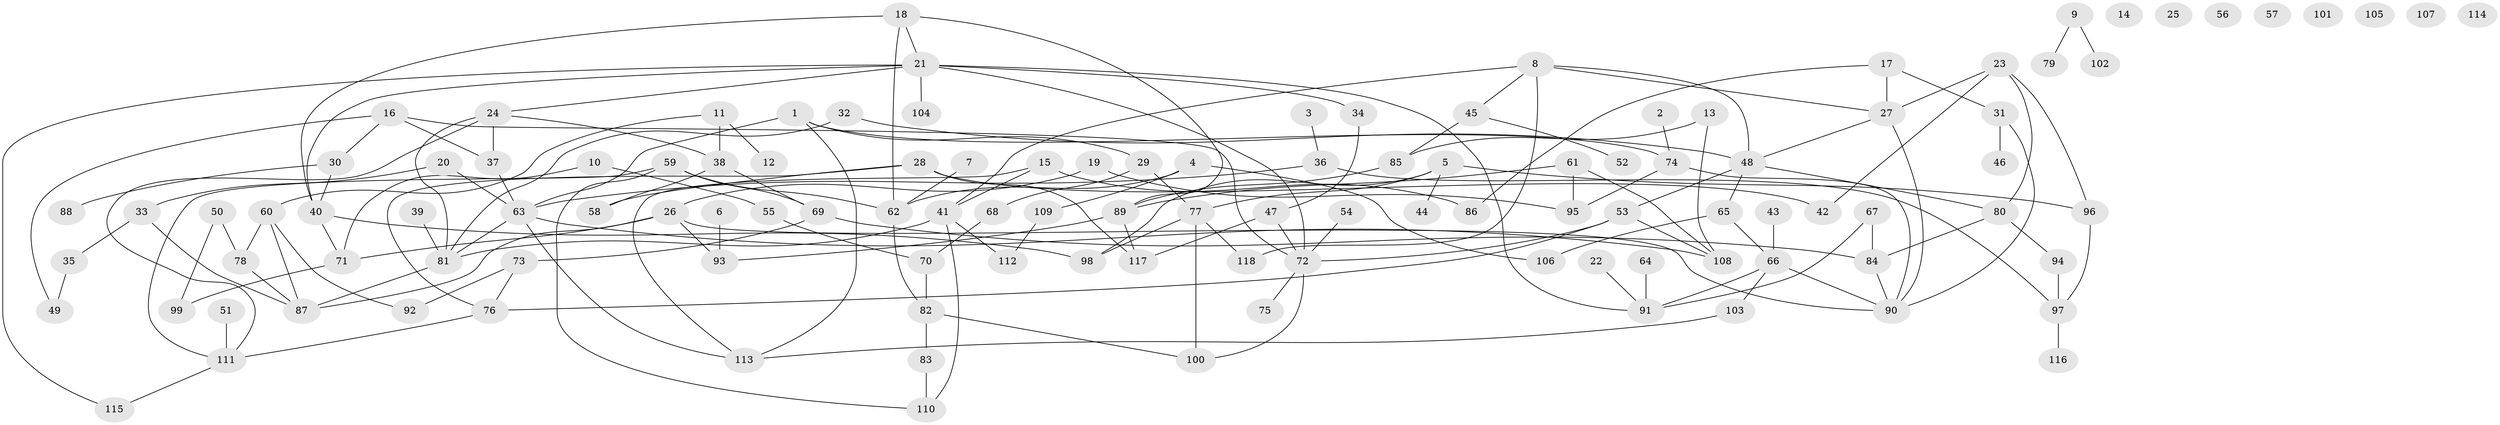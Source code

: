 // coarse degree distribution, {5: 0.07692307692307693, 3: 0.15384615384615385, 7: 0.1282051282051282, 4: 0.2564102564102564, 12: 0.05128205128205128, 2: 0.1794871794871795, 6: 0.10256410256410256, 1: 0.05128205128205128}
// Generated by graph-tools (version 1.1) at 2025/48/03/04/25 22:48:20]
// undirected, 118 vertices, 166 edges
graph export_dot {
  node [color=gray90,style=filled];
  1;
  2;
  3;
  4;
  5;
  6;
  7;
  8;
  9;
  10;
  11;
  12;
  13;
  14;
  15;
  16;
  17;
  18;
  19;
  20;
  21;
  22;
  23;
  24;
  25;
  26;
  27;
  28;
  29;
  30;
  31;
  32;
  33;
  34;
  35;
  36;
  37;
  38;
  39;
  40;
  41;
  42;
  43;
  44;
  45;
  46;
  47;
  48;
  49;
  50;
  51;
  52;
  53;
  54;
  55;
  56;
  57;
  58;
  59;
  60;
  61;
  62;
  63;
  64;
  65;
  66;
  67;
  68;
  69;
  70;
  71;
  72;
  73;
  74;
  75;
  76;
  77;
  78;
  79;
  80;
  81;
  82;
  83;
  84;
  85;
  86;
  87;
  88;
  89;
  90;
  91;
  92;
  93;
  94;
  95;
  96;
  97;
  98;
  99;
  100;
  101;
  102;
  103;
  104;
  105;
  106;
  107;
  108;
  109;
  110;
  111;
  112;
  113;
  114;
  115;
  116;
  117;
  118;
  1 -- 29;
  1 -- 63;
  1 -- 74;
  1 -- 113;
  2 -- 74;
  3 -- 36;
  4 -- 62;
  4 -- 106;
  4 -- 109;
  5 -- 44;
  5 -- 77;
  5 -- 96;
  5 -- 98;
  6 -- 93;
  7 -- 62;
  8 -- 27;
  8 -- 41;
  8 -- 45;
  8 -- 48;
  8 -- 118;
  9 -- 79;
  9 -- 102;
  10 -- 55;
  10 -- 71;
  11 -- 12;
  11 -- 38;
  11 -- 60;
  13 -- 85;
  13 -- 108;
  15 -- 41;
  15 -- 86;
  15 -- 113;
  16 -- 30;
  16 -- 37;
  16 -- 49;
  16 -- 72;
  17 -- 27;
  17 -- 31;
  17 -- 86;
  18 -- 21;
  18 -- 40;
  18 -- 62;
  18 -- 89;
  19 -- 26;
  19 -- 95;
  20 -- 33;
  20 -- 63;
  21 -- 24;
  21 -- 34;
  21 -- 40;
  21 -- 72;
  21 -- 91;
  21 -- 104;
  21 -- 115;
  22 -- 91;
  23 -- 27;
  23 -- 42;
  23 -- 80;
  23 -- 96;
  24 -- 37;
  24 -- 38;
  24 -- 81;
  24 -- 111;
  26 -- 71;
  26 -- 87;
  26 -- 90;
  26 -- 93;
  27 -- 48;
  27 -- 90;
  28 -- 42;
  28 -- 58;
  28 -- 76;
  28 -- 117;
  29 -- 68;
  29 -- 77;
  30 -- 40;
  30 -- 88;
  31 -- 46;
  31 -- 90;
  32 -- 48;
  32 -- 81;
  33 -- 35;
  33 -- 87;
  34 -- 47;
  35 -- 49;
  36 -- 63;
  36 -- 97;
  37 -- 63;
  38 -- 58;
  38 -- 69;
  39 -- 81;
  40 -- 71;
  40 -- 98;
  41 -- 81;
  41 -- 110;
  41 -- 112;
  43 -- 66;
  45 -- 52;
  45 -- 85;
  47 -- 72;
  47 -- 117;
  48 -- 53;
  48 -- 65;
  48 -- 80;
  50 -- 78;
  50 -- 99;
  51 -- 111;
  53 -- 72;
  53 -- 76;
  53 -- 108;
  54 -- 72;
  55 -- 70;
  59 -- 62;
  59 -- 69;
  59 -- 110;
  59 -- 111;
  60 -- 78;
  60 -- 87;
  60 -- 92;
  61 -- 89;
  61 -- 95;
  61 -- 108;
  62 -- 82;
  63 -- 81;
  63 -- 108;
  63 -- 113;
  64 -- 91;
  65 -- 66;
  65 -- 106;
  66 -- 90;
  66 -- 91;
  66 -- 103;
  67 -- 84;
  67 -- 91;
  68 -- 70;
  69 -- 73;
  69 -- 84;
  70 -- 82;
  71 -- 99;
  72 -- 75;
  72 -- 100;
  73 -- 76;
  73 -- 92;
  74 -- 90;
  74 -- 95;
  76 -- 111;
  77 -- 98;
  77 -- 100;
  77 -- 118;
  78 -- 87;
  80 -- 84;
  80 -- 94;
  81 -- 87;
  82 -- 83;
  82 -- 100;
  83 -- 110;
  84 -- 90;
  85 -- 89;
  89 -- 93;
  89 -- 117;
  94 -- 97;
  96 -- 97;
  97 -- 116;
  103 -- 113;
  109 -- 112;
  111 -- 115;
}
